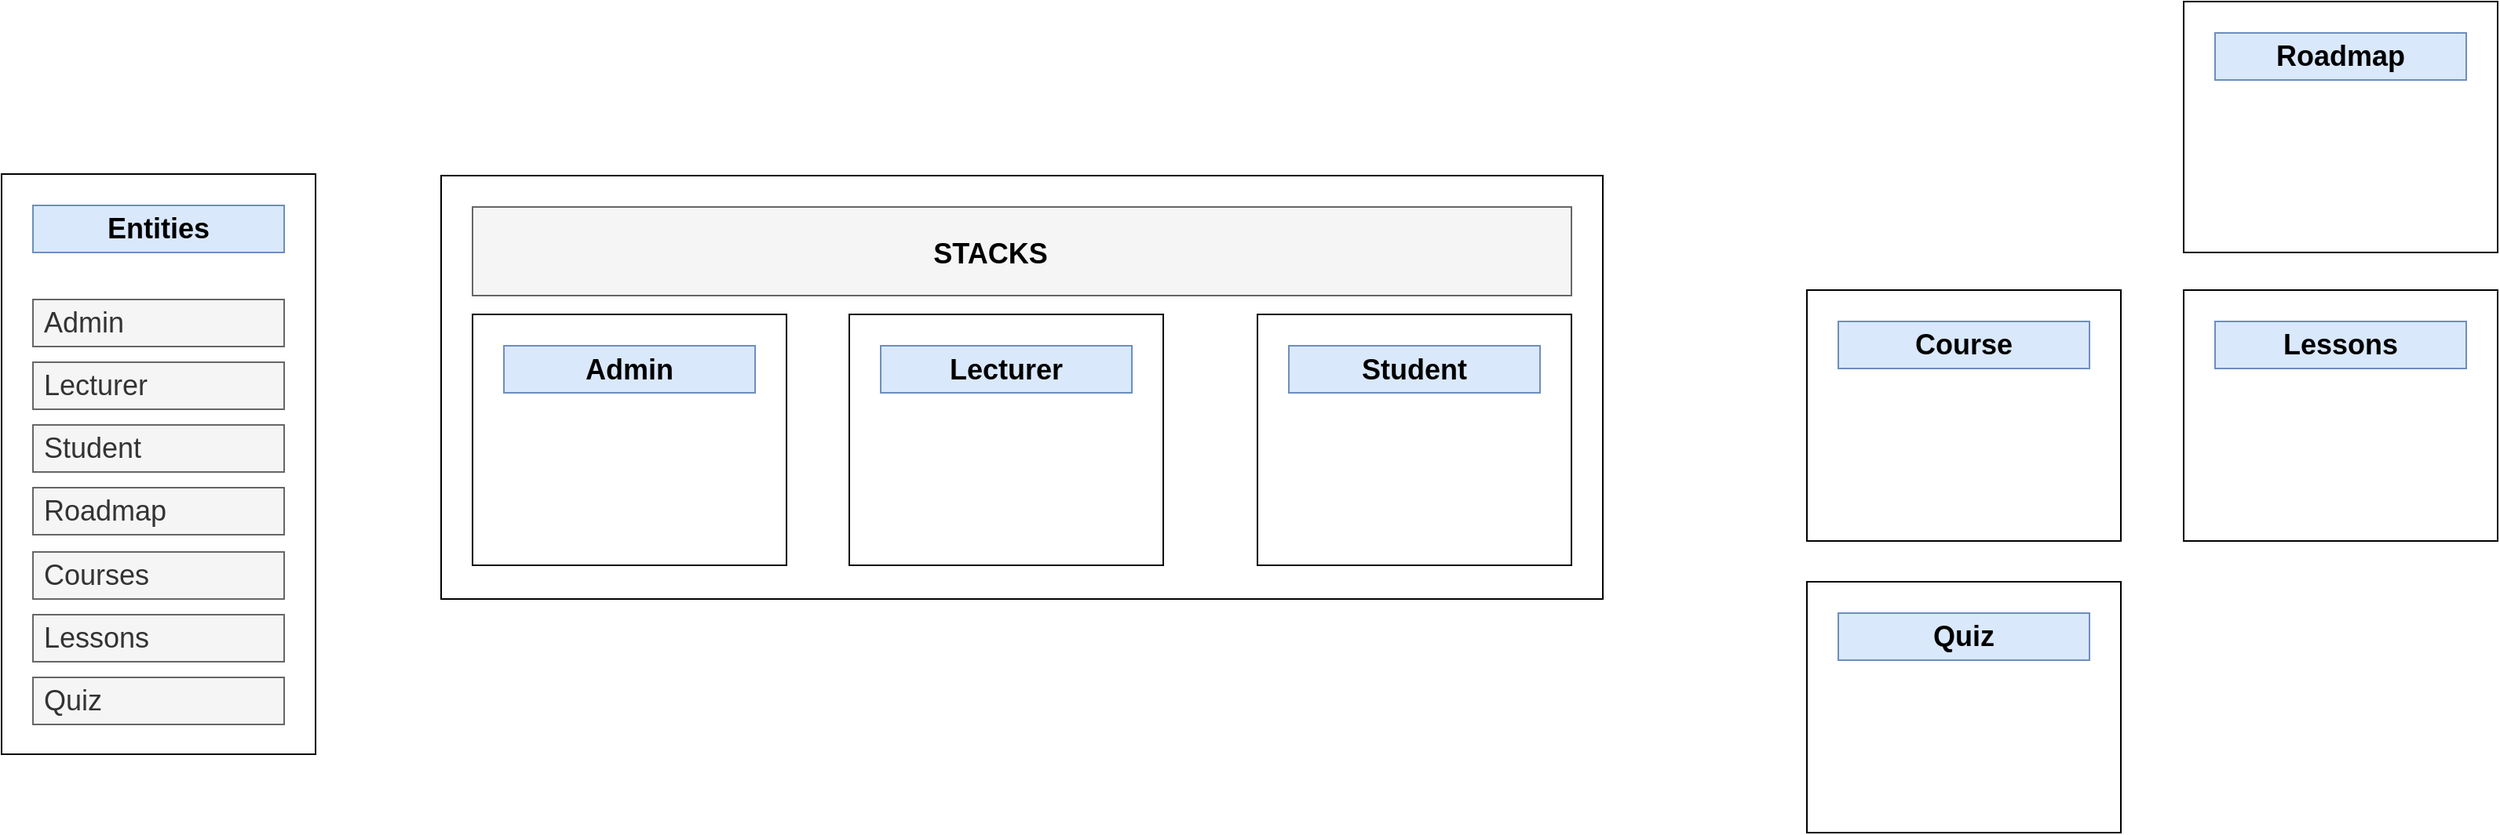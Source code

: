 <mxfile version="20.4.0" type="github">
  <diagram id="ELzksmDTUetFW_sS62uW" name="Page-1">
    <mxGraphModel dx="1280" dy="1681" grid="1" gridSize="10" guides="1" tooltips="1" connect="1" arrows="1" fold="1" page="1" pageScale="1" pageWidth="1169" pageHeight="827" math="0" shadow="0">
      <root>
        <mxCell id="0" />
        <mxCell id="1" parent="0" />
        <mxCell id="PkQi8sEh-UZbKDsbQBtw-27" value="" style="rounded=0;whiteSpace=wrap;html=1;align=left;" vertex="1" parent="1">
          <mxGeometry x="320" y="41" width="740" height="270" as="geometry" />
        </mxCell>
        <mxCell id="PkQi8sEh-UZbKDsbQBtw-1" value="" style="rounded=0;whiteSpace=wrap;html=1;align=left;" vertex="1" parent="1">
          <mxGeometry x="40" y="40" width="200" height="370" as="geometry" />
        </mxCell>
        <mxCell id="PkQi8sEh-UZbKDsbQBtw-2" value="&lt;b&gt;&lt;font style=&quot;font-size: 18px;&quot;&gt;Entities&lt;/font&gt;&lt;/b&gt;" style="text;html=1;strokeColor=#6c8ebf;fillColor=#dae8fc;align=center;verticalAlign=middle;whiteSpace=wrap;rounded=0;" vertex="1" parent="1">
          <mxGeometry x="60" y="60" width="160" height="30" as="geometry" />
        </mxCell>
        <mxCell id="PkQi8sEh-UZbKDsbQBtw-3" value="&amp;nbsp;Admin" style="text;html=1;strokeColor=#666666;fillColor=#f5f5f5;align=left;verticalAlign=middle;whiteSpace=wrap;rounded=0;fontSize=18;fontColor=#333333;" vertex="1" parent="1">
          <mxGeometry x="60" y="120" width="160" height="30" as="geometry" />
        </mxCell>
        <mxCell id="PkQi8sEh-UZbKDsbQBtw-4" value="&amp;nbsp;Courses" style="text;html=1;strokeColor=#666666;fillColor=#f5f5f5;align=left;verticalAlign=middle;whiteSpace=wrap;rounded=0;fontSize=18;fontColor=#333333;" vertex="1" parent="1">
          <mxGeometry x="60" y="281" width="160" height="30" as="geometry" />
        </mxCell>
        <mxCell id="PkQi8sEh-UZbKDsbQBtw-5" value="&amp;nbsp;Lessons" style="text;html=1;strokeColor=#666666;fillColor=#f5f5f5;align=left;verticalAlign=middle;whiteSpace=wrap;rounded=0;fontSize=18;fontColor=#333333;" vertex="1" parent="1">
          <mxGeometry x="60" y="321" width="160" height="30" as="geometry" />
        </mxCell>
        <mxCell id="PkQi8sEh-UZbKDsbQBtw-6" value="&amp;nbsp;Quiz" style="text;html=1;strokeColor=#666666;fillColor=#f5f5f5;align=left;verticalAlign=middle;whiteSpace=wrap;rounded=0;fontSize=18;fontColor=#333333;" vertex="1" parent="1">
          <mxGeometry x="60" y="361" width="160" height="30" as="geometry" />
        </mxCell>
        <mxCell id="PkQi8sEh-UZbKDsbQBtw-7" value="&amp;nbsp;Lecturer" style="text;html=1;strokeColor=#666666;fillColor=#f5f5f5;align=left;verticalAlign=middle;whiteSpace=wrap;rounded=0;fontSize=18;fontColor=#333333;" vertex="1" parent="1">
          <mxGeometry x="60" y="160" width="160" height="30" as="geometry" />
        </mxCell>
        <mxCell id="PkQi8sEh-UZbKDsbQBtw-8" value="&amp;nbsp;Student" style="text;html=1;strokeColor=#666666;fillColor=#f5f5f5;align=left;verticalAlign=middle;whiteSpace=wrap;rounded=0;fontSize=18;fontColor=#333333;" vertex="1" parent="1">
          <mxGeometry x="60" y="200" width="160" height="30" as="geometry" />
        </mxCell>
        <mxCell id="PkQi8sEh-UZbKDsbQBtw-9" value="&amp;nbsp;Roadmap" style="text;html=1;strokeColor=#666666;fillColor=#f5f5f5;align=left;verticalAlign=middle;whiteSpace=wrap;rounded=0;fontSize=18;fontColor=#333333;" vertex="1" parent="1">
          <mxGeometry x="60" y="240" width="160" height="30" as="geometry" />
        </mxCell>
        <mxCell id="PkQi8sEh-UZbKDsbQBtw-10" value="" style="rounded=0;whiteSpace=wrap;html=1;align=left;" vertex="1" parent="1">
          <mxGeometry x="340" y="129.5" width="200" height="160" as="geometry" />
        </mxCell>
        <mxCell id="PkQi8sEh-UZbKDsbQBtw-11" value="&lt;b&gt;&lt;font style=&quot;font-size: 18px;&quot;&gt;Admin&lt;/font&gt;&lt;/b&gt;" style="text;html=1;strokeColor=#6c8ebf;fillColor=#dae8fc;align=center;verticalAlign=middle;whiteSpace=wrap;rounded=0;" vertex="1" parent="1">
          <mxGeometry x="360" y="149.5" width="160" height="30" as="geometry" />
        </mxCell>
        <mxCell id="PkQi8sEh-UZbKDsbQBtw-12" value="" style="rounded=0;whiteSpace=wrap;html=1;align=left;" vertex="1" parent="1">
          <mxGeometry x="580" y="129.5" width="200" height="160" as="geometry" />
        </mxCell>
        <mxCell id="PkQi8sEh-UZbKDsbQBtw-13" value="&lt;b&gt;&lt;font style=&quot;font-size: 18px;&quot;&gt;Lecturer&lt;/font&gt;&lt;/b&gt;" style="text;html=1;strokeColor=#6c8ebf;fillColor=#dae8fc;align=center;verticalAlign=middle;whiteSpace=wrap;rounded=0;" vertex="1" parent="1">
          <mxGeometry x="600" y="149.5" width="160" height="30" as="geometry" />
        </mxCell>
        <mxCell id="PkQi8sEh-UZbKDsbQBtw-14" value="" style="rounded=0;whiteSpace=wrap;html=1;align=left;" vertex="1" parent="1">
          <mxGeometry x="840" y="129.5" width="200" height="160" as="geometry" />
        </mxCell>
        <mxCell id="PkQi8sEh-UZbKDsbQBtw-15" value="&lt;b&gt;&lt;font style=&quot;font-size: 18px;&quot;&gt;Student&lt;/font&gt;&lt;/b&gt;" style="text;html=1;strokeColor=#6c8ebf;fillColor=#dae8fc;align=center;verticalAlign=middle;whiteSpace=wrap;rounded=0;" vertex="1" parent="1">
          <mxGeometry x="860" y="149.5" width="160" height="30" as="geometry" />
        </mxCell>
        <mxCell id="PkQi8sEh-UZbKDsbQBtw-16" value="" style="rounded=0;whiteSpace=wrap;html=1;align=left;" vertex="1" parent="1">
          <mxGeometry x="1430" y="-70" width="200" height="160" as="geometry" />
        </mxCell>
        <mxCell id="PkQi8sEh-UZbKDsbQBtw-17" value="&lt;b&gt;&lt;font style=&quot;font-size: 18px;&quot;&gt;Roadmap&lt;/font&gt;&lt;/b&gt;" style="text;html=1;strokeColor=#6c8ebf;fillColor=#dae8fc;align=center;verticalAlign=middle;whiteSpace=wrap;rounded=0;" vertex="1" parent="1">
          <mxGeometry x="1450" y="-50" width="160" height="30" as="geometry" />
        </mxCell>
        <mxCell id="PkQi8sEh-UZbKDsbQBtw-18" value="" style="rounded=0;whiteSpace=wrap;html=1;align=left;" vertex="1" parent="1">
          <mxGeometry x="1190" y="114" width="200" height="160" as="geometry" />
        </mxCell>
        <mxCell id="PkQi8sEh-UZbKDsbQBtw-19" value="&lt;b&gt;&lt;font style=&quot;font-size: 18px;&quot;&gt;Course&lt;/font&gt;&lt;/b&gt;" style="text;html=1;strokeColor=#6c8ebf;fillColor=#dae8fc;align=center;verticalAlign=middle;whiteSpace=wrap;rounded=0;" vertex="1" parent="1">
          <mxGeometry x="1210" y="134" width="160" height="30" as="geometry" />
        </mxCell>
        <mxCell id="PkQi8sEh-UZbKDsbQBtw-20" value="" style="rounded=0;whiteSpace=wrap;html=1;align=left;" vertex="1" parent="1">
          <mxGeometry x="1430" y="114" width="200" height="160" as="geometry" />
        </mxCell>
        <mxCell id="PkQi8sEh-UZbKDsbQBtw-21" value="&lt;b&gt;&lt;font style=&quot;font-size: 18px;&quot;&gt;Lessons&lt;/font&gt;&lt;/b&gt;" style="text;html=1;strokeColor=#6c8ebf;fillColor=#dae8fc;align=center;verticalAlign=middle;whiteSpace=wrap;rounded=0;" vertex="1" parent="1">
          <mxGeometry x="1450" y="134" width="160" height="30" as="geometry" />
        </mxCell>
        <mxCell id="PkQi8sEh-UZbKDsbQBtw-22" value="" style="rounded=0;whiteSpace=wrap;html=1;align=left;" vertex="1" parent="1">
          <mxGeometry x="1190" y="300" width="200" height="160" as="geometry" />
        </mxCell>
        <mxCell id="PkQi8sEh-UZbKDsbQBtw-23" value="&lt;span style=&quot;font-size: 18px;&quot;&gt;&lt;b&gt;Quiz&lt;/b&gt;&lt;/span&gt;" style="text;html=1;strokeColor=#6c8ebf;fillColor=#dae8fc;align=center;verticalAlign=middle;whiteSpace=wrap;rounded=0;" vertex="1" parent="1">
          <mxGeometry x="1210" y="320" width="160" height="30" as="geometry" />
        </mxCell>
        <mxCell id="PkQi8sEh-UZbKDsbQBtw-25" value="" style="rounded=0;whiteSpace=wrap;html=1;align=left;fillColor=#f5f5f5;fontColor=#333333;strokeColor=#666666;" vertex="1" parent="1">
          <mxGeometry x="340" y="61" width="700" height="56.5" as="geometry" />
        </mxCell>
        <mxCell id="PkQi8sEh-UZbKDsbQBtw-26" value="STACKS" style="text;html=1;strokeColor=none;fillColor=none;align=center;verticalAlign=middle;whiteSpace=wrap;rounded=0;fontSize=18;fontStyle=1" vertex="1" parent="1">
          <mxGeometry x="610" y="76" width="120" height="30" as="geometry" />
        </mxCell>
      </root>
    </mxGraphModel>
  </diagram>
</mxfile>
